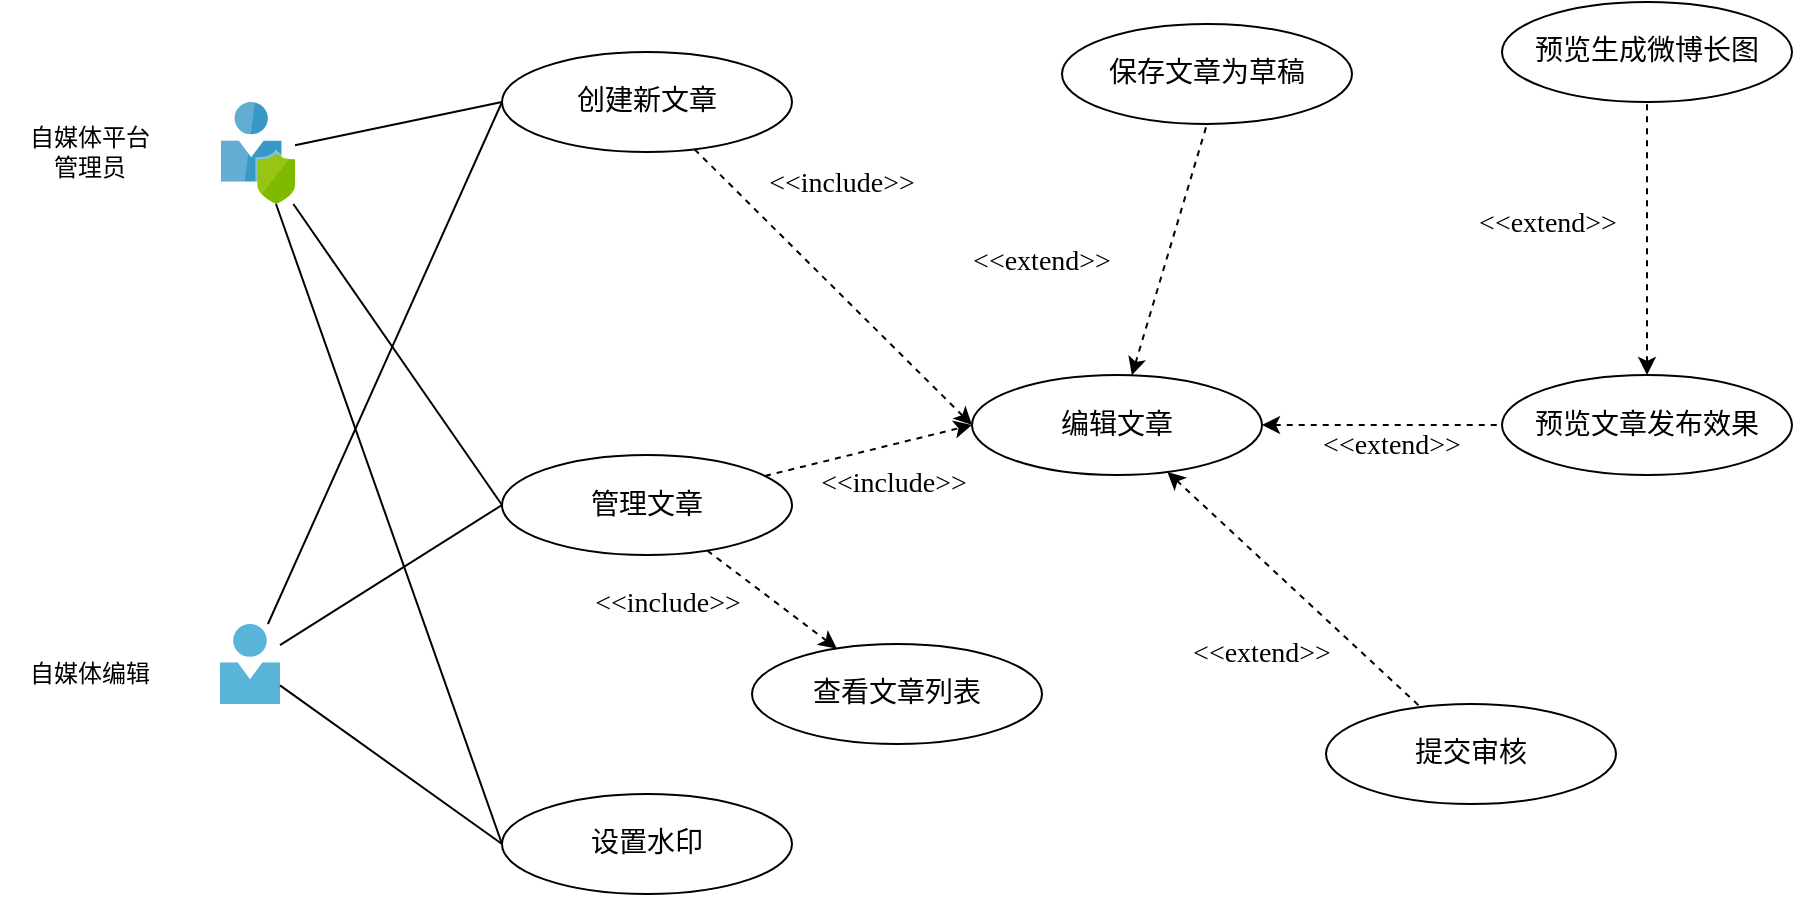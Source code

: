 <mxfile version="11.3.0" type="device" pages="1"><diagram id="kLkyTT4RMx1ix4jsi-1U" name="Page-1"><mxGraphModel dx="1072" dy="792" grid="1" gridSize="10" guides="1" tooltips="1" connect="1" arrows="1" fold="1" page="1" pageScale="1" pageWidth="827" pageHeight="1169" math="0" shadow="0"><root><mxCell id="0"/><mxCell id="1" parent="0"/><mxCell id="CRW-AWzinLaDZA1XfrDs-7" style="rounded=0;orthogonalLoop=1;jettySize=auto;html=1;endArrow=none;endFill=0;entryX=0;entryY=0.5;entryDx=0;entryDy=0;fontFamily=SF Mono;" parent="1" source="CRW-AWzinLaDZA1XfrDs-2" target="CRW-AWzinLaDZA1XfrDs-6" edge="1"><mxGeometry relative="1" as="geometry"/></mxCell><mxCell id="CRW-AWzinLaDZA1XfrDs-2" value="" style="aspect=fixed;html=1;points=[];align=center;image;fontSize=12;image=img/lib/mscae/User_Privacy.svg;fontFamily=SF Mono;" parent="1" vertex="1"><mxGeometry x="129.5" y="369" width="37" height="51" as="geometry"/></mxCell><mxCell id="CRW-AWzinLaDZA1XfrDs-3" value="自媒体平台&lt;br&gt;管理员" style="text;html=1;strokeColor=none;fillColor=none;align=center;verticalAlign=middle;whiteSpace=wrap;rounded=0;fontFamily=SF Mono;fontStyle=0" parent="1" vertex="1"><mxGeometry x="19" y="379" width="90" height="30" as="geometry"/></mxCell><mxCell id="OZcskheo_9REuKZT4irM-17" style="edgeStyle=none;rounded=0;orthogonalLoop=1;jettySize=auto;html=1;dashed=1;startArrow=none;startFill=0;endArrow=classic;endFill=1;fontFamily=SF Mono;entryX=0;entryY=0.5;entryDx=0;entryDy=0;" parent="1" source="CRW-AWzinLaDZA1XfrDs-6" target="OZcskheo_9REuKZT4irM-20" edge="1"><mxGeometry relative="1" as="geometry"/></mxCell><mxCell id="CRW-AWzinLaDZA1XfrDs-6" value="创建新文章" style="ellipse;whiteSpace=wrap;html=1;fontFamily=SF Mono;fontSize=14;" parent="1" vertex="1"><mxGeometry x="270" y="344" width="145" height="50" as="geometry"/></mxCell><mxCell id="OZcskheo_9REuKZT4irM-1" value="" style="aspect=fixed;html=1;points=[];align=center;image;fontSize=12;image=img/lib/mscae/Person.svg;fontFamily=SF Mono;" parent="1" vertex="1"><mxGeometry x="129" y="630" width="30" height="40" as="geometry"/></mxCell><mxCell id="OZcskheo_9REuKZT4irM-2" value="自媒体编辑" style="text;html=1;strokeColor=none;fillColor=none;align=center;verticalAlign=middle;whiteSpace=wrap;rounded=0;fontFamily=SF Mono;fontStyle=0" parent="1" vertex="1"><mxGeometry x="19" y="640" width="90" height="30" as="geometry"/></mxCell><mxCell id="OZcskheo_9REuKZT4irM-21" style="edgeStyle=none;rounded=0;orthogonalLoop=1;jettySize=auto;html=1;entryX=0;entryY=0.5;entryDx=0;entryDy=0;dashed=1;startArrow=none;startFill=0;endArrow=classic;endFill=1;fontFamily=SF Mono;" parent="1" source="OZcskheo_9REuKZT4irM-3" target="OZcskheo_9REuKZT4irM-20" edge="1"><mxGeometry relative="1" as="geometry"/></mxCell><mxCell id="OZcskheo_9REuKZT4irM-24" style="edgeStyle=none;rounded=0;orthogonalLoop=1;jettySize=auto;html=1;dashed=1;startArrow=classic;startFill=1;endArrow=none;endFill=0;fontFamily=SF Mono;" parent="1" source="OZcskheo_9REuKZT4irM-20" target="OZcskheo_9REuKZT4irM-15" edge="1"><mxGeometry relative="1" as="geometry"/></mxCell><mxCell id="A_ikYgnxD8iMsFbseTv4-2" value="" style="rounded=0;orthogonalLoop=1;jettySize=auto;html=1;dashed=1;" parent="1" source="OZcskheo_9REuKZT4irM-3" target="A_ikYgnxD8iMsFbseTv4-1" edge="1"><mxGeometry relative="1" as="geometry"/></mxCell><mxCell id="OZcskheo_9REuKZT4irM-3" value="管理文章" style="ellipse;whiteSpace=wrap;html=1;fontFamily=SF Mono;fontSize=14;" parent="1" vertex="1"><mxGeometry x="270" y="545.5" width="145" height="50" as="geometry"/></mxCell><mxCell id="A_ikYgnxD8iMsFbseTv4-1" value="查看文章列表" style="ellipse;whiteSpace=wrap;html=1;fontFamily=SF Mono;fontSize=14;" parent="1" vertex="1"><mxGeometry x="395" y="640" width="145" height="50" as="geometry"/></mxCell><mxCell id="OZcskheo_9REuKZT4irM-5" style="edgeStyle=none;rounded=0;orthogonalLoop=1;jettySize=auto;html=1;entryX=0;entryY=0.5;entryDx=0;entryDy=0;startArrow=none;startFill=0;endArrow=none;endFill=0;fontFamily=SF Mono;fontSize=14;" parent="1" source="OZcskheo_9REuKZT4irM-1" target="CRW-AWzinLaDZA1XfrDs-6" edge="1"><mxGeometry relative="1" as="geometry"><mxPoint x="150" y="217.069" as="sourcePoint"/><mxPoint x="280" y="235" as="targetPoint"/></mxGeometry></mxCell><mxCell id="OZcskheo_9REuKZT4irM-6" style="edgeStyle=none;rounded=0;orthogonalLoop=1;jettySize=auto;html=1;entryX=0;entryY=0.5;entryDx=0;entryDy=0;startArrow=none;startFill=0;endArrow=none;endFill=0;fontFamily=SF Mono;fontSize=14;" parent="1" source="OZcskheo_9REuKZT4irM-1" target="OZcskheo_9REuKZT4irM-3" edge="1"><mxGeometry relative="1" as="geometry"><mxPoint x="150" y="228.448" as="sourcePoint"/><mxPoint x="280" y="345" as="targetPoint"/></mxGeometry></mxCell><mxCell id="OZcskheo_9REuKZT4irM-7" style="rounded=0;orthogonalLoop=1;jettySize=auto;html=1;endArrow=none;endFill=0;entryX=0;entryY=0.5;entryDx=0;entryDy=0;fontFamily=SF Mono;" parent="1" source="CRW-AWzinLaDZA1XfrDs-2" target="OZcskheo_9REuKZT4irM-3" edge="1"><mxGeometry relative="1" as="geometry"><mxPoint x="157.5" y="432.314" as="sourcePoint"/><mxPoint x="280" y="345" as="targetPoint"/></mxGeometry></mxCell><mxCell id="OZcskheo_9REuKZT4irM-27" value="" style="edgeStyle=none;rounded=0;orthogonalLoop=1;jettySize=auto;html=1;dashed=1;startArrow=classic;startFill=1;endArrow=none;endFill=0;fontFamily=SF Mono;" parent="1" source="OZcskheo_9REuKZT4irM-20" target="OZcskheo_9REuKZT4irM-26" edge="1"><mxGeometry relative="1" as="geometry"/></mxCell><mxCell id="OZcskheo_9REuKZT4irM-14" value="保存文章为草稿" style="ellipse;whiteSpace=wrap;html=1;fontFamily=SF Mono;fontSize=14;" parent="1" vertex="1"><mxGeometry x="550" y="330" width="145" height="50" as="geometry"/></mxCell><mxCell id="OZcskheo_9REuKZT4irM-32" value="" style="rounded=0;orthogonalLoop=1;jettySize=auto;html=1;dashed=1;startArrow=classic;startFill=1;endArrow=none;endFill=0;fontFamily=SF Mono;" parent="1" source="OZcskheo_9REuKZT4irM-26" target="OZcskheo_9REuKZT4irM-31" edge="1"><mxGeometry relative="1" as="geometry"/></mxCell><mxCell id="OZcskheo_9REuKZT4irM-26" value="预览文章发布效果" style="ellipse;whiteSpace=wrap;html=1;fontFamily=SF Mono;fontSize=14;" parent="1" vertex="1"><mxGeometry x="770" y="505.5" width="145" height="50" as="geometry"/></mxCell><mxCell id="OZcskheo_9REuKZT4irM-31" value="预览生成微博长图" style="ellipse;whiteSpace=wrap;html=1;fontFamily=SF Mono;fontSize=14;" parent="1" vertex="1"><mxGeometry x="770" y="319" width="145" height="50" as="geometry"/></mxCell><mxCell id="OZcskheo_9REuKZT4irM-15" value="提交审核" style="ellipse;whiteSpace=wrap;html=1;fontFamily=SF Mono;fontSize=14;" parent="1" vertex="1"><mxGeometry x="682" y="670" width="145" height="50" as="geometry"/></mxCell><mxCell id="OZcskheo_9REuKZT4irM-19" value="&amp;lt;&amp;lt;include&amp;gt;&amp;gt;" style="text;html=1;strokeColor=none;fillColor=none;align=center;verticalAlign=middle;whiteSpace=wrap;rounded=0;fontFamily=SF Mono;fontSize=14;rotation=0;" parent="1" vertex="1"><mxGeometry x="390" y="400" width="100" height="20" as="geometry"/></mxCell><mxCell id="PXmIrA_UlAmb75XYmJs2-5" style="edgeStyle=none;rounded=0;orthogonalLoop=1;jettySize=auto;html=1;entryX=0.5;entryY=1;entryDx=0;entryDy=0;startArrow=classic;startFill=1;endArrow=none;endFill=0;dashed=1;" parent="1" source="OZcskheo_9REuKZT4irM-20" target="OZcskheo_9REuKZT4irM-14" edge="1"><mxGeometry relative="1" as="geometry"/></mxCell><mxCell id="OZcskheo_9REuKZT4irM-20" value="编辑文章" style="ellipse;whiteSpace=wrap;html=1;fontFamily=SF Mono;fontSize=14;" parent="1" vertex="1"><mxGeometry x="505" y="505.5" width="145" height="50" as="geometry"/></mxCell><mxCell id="OZcskheo_9REuKZT4irM-22" value="&amp;lt;&amp;lt;extend&amp;gt;&amp;gt;" style="text;html=1;strokeColor=none;fillColor=none;align=center;verticalAlign=middle;whiteSpace=wrap;rounded=0;fontFamily=SF Mono;fontSize=14;rotation=0;" parent="1" vertex="1"><mxGeometry x="600" y="635" width="100" height="20" as="geometry"/></mxCell><mxCell id="OZcskheo_9REuKZT4irM-25" value="&amp;lt;&amp;lt;include&amp;gt;&amp;gt;" style="text;html=1;strokeColor=none;fillColor=none;align=center;verticalAlign=middle;whiteSpace=wrap;rounded=0;fontFamily=SF Mono;fontSize=14;rotation=0;" parent="1" vertex="1"><mxGeometry x="413" y="550" width="106" height="20" as="geometry"/></mxCell><mxCell id="OZcskheo_9REuKZT4irM-28" value="&amp;lt;&amp;lt;extend&amp;gt;&amp;gt;" style="text;html=1;strokeColor=none;fillColor=none;align=center;verticalAlign=middle;whiteSpace=wrap;rounded=0;fontFamily=SF Mono;fontSize=14;rotation=0;" parent="1" vertex="1"><mxGeometry x="742.5" y="420" width="100" height="20" as="geometry"/></mxCell><mxCell id="OZcskheo_9REuKZT4irM-33" value="&amp;lt;&amp;lt;extend&amp;gt;&amp;gt;" style="text;html=1;strokeColor=none;fillColor=none;align=center;verticalAlign=middle;whiteSpace=wrap;rounded=0;fontFamily=SF Mono;fontSize=14;rotation=0;" parent="1" vertex="1"><mxGeometry x="665" y="530.5" width="100" height="20" as="geometry"/></mxCell><mxCell id="OZcskheo_9REuKZT4irM-34" value="设置水印" style="ellipse;whiteSpace=wrap;html=1;fontFamily=SF Mono;fontSize=14;" parent="1" vertex="1"><mxGeometry x="270" y="715" width="145" height="50" as="geometry"/></mxCell><mxCell id="PXmIrA_UlAmb75XYmJs2-2" style="rounded=0;orthogonalLoop=1;jettySize=auto;html=1;endArrow=none;endFill=0;entryX=0;entryY=0.5;entryDx=0;entryDy=0;fontFamily=SF Mono;" parent="1" source="CRW-AWzinLaDZA1XfrDs-2" target="OZcskheo_9REuKZT4irM-34" edge="1"><mxGeometry relative="1" as="geometry"><mxPoint x="175.676" y="430" as="sourcePoint"/><mxPoint x="280" y="580.5" as="targetPoint"/></mxGeometry></mxCell><mxCell id="PXmIrA_UlAmb75XYmJs2-3" style="edgeStyle=none;rounded=0;orthogonalLoop=1;jettySize=auto;html=1;startArrow=none;startFill=0;endArrow=none;endFill=0;fontFamily=SF Mono;fontSize=14;entryX=0;entryY=0.5;entryDx=0;entryDy=0;" parent="1" source="OZcskheo_9REuKZT4irM-1" target="OZcskheo_9REuKZT4irM-34" edge="1"><mxGeometry relative="1" as="geometry"><mxPoint x="170.5" y="544.88" as="sourcePoint"/><mxPoint x="260" y="700" as="targetPoint"/></mxGeometry></mxCell><mxCell id="A_ikYgnxD8iMsFbseTv4-3" value="&amp;lt;&amp;lt;include&amp;gt;&amp;gt;" style="text;html=1;strokeColor=none;fillColor=none;align=center;verticalAlign=middle;whiteSpace=wrap;rounded=0;fontFamily=SF Mono;fontSize=14;rotation=0;" parent="1" vertex="1"><mxGeometry x="300" y="610" width="106" height="20" as="geometry"/></mxCell><mxCell id="A_ikYgnxD8iMsFbseTv4-6" value="&amp;lt;&amp;lt;extend&amp;gt;&amp;gt;" style="text;html=1;strokeColor=none;fillColor=none;align=center;verticalAlign=middle;whiteSpace=wrap;rounded=0;fontFamily=SF Mono;fontSize=14;rotation=0;" parent="1" vertex="1"><mxGeometry x="490" y="439" width="100" height="20" as="geometry"/></mxCell></root></mxGraphModel></diagram></mxfile>